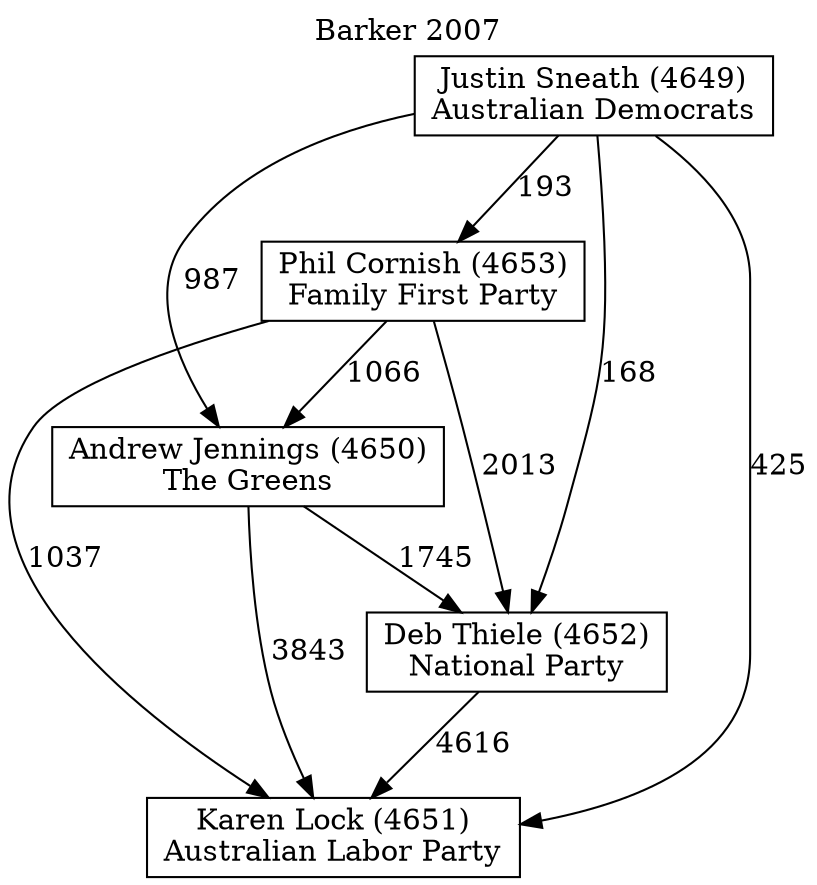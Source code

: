 // House preference flow
digraph "Karen Lock (4651)_Barker_2007" {
	graph [label="Barker 2007" labelloc=t mclimit=10]
	node [shape=box]
	"Andrew Jennings (4650)" [label="Andrew Jennings (4650)
The Greens"]
	"Deb Thiele (4652)" [label="Deb Thiele (4652)
National Party"]
	"Justin Sneath (4649)" [label="Justin Sneath (4649)
Australian Democrats"]
	"Karen Lock (4651)" [label="Karen Lock (4651)
Australian Labor Party"]
	"Phil Cornish (4653)" [label="Phil Cornish (4653)
Family First Party"]
	"Andrew Jennings (4650)" -> "Deb Thiele (4652)" [label=1745]
	"Andrew Jennings (4650)" -> "Karen Lock (4651)" [label=3843]
	"Deb Thiele (4652)" -> "Karen Lock (4651)" [label=4616]
	"Justin Sneath (4649)" -> "Andrew Jennings (4650)" [label=987]
	"Justin Sneath (4649)" -> "Deb Thiele (4652)" [label=168]
	"Justin Sneath (4649)" -> "Karen Lock (4651)" [label=425]
	"Justin Sneath (4649)" -> "Phil Cornish (4653)" [label=193]
	"Phil Cornish (4653)" -> "Andrew Jennings (4650)" [label=1066]
	"Phil Cornish (4653)" -> "Deb Thiele (4652)" [label=2013]
	"Phil Cornish (4653)" -> "Karen Lock (4651)" [label=1037]
}
